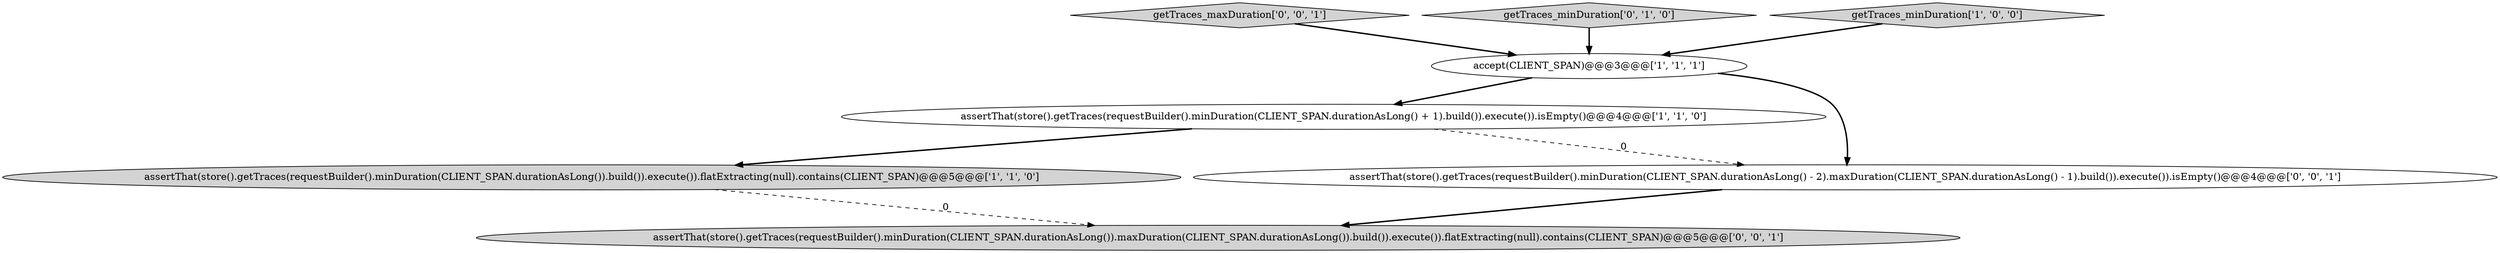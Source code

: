 digraph {
6 [style = filled, label = "getTraces_maxDuration['0', '0', '1']", fillcolor = lightgray, shape = diamond image = "AAA0AAABBB3BBB"];
0 [style = filled, label = "assertThat(store().getTraces(requestBuilder().minDuration(CLIENT_SPAN.durationAsLong()).build()).execute()).flatExtracting(null).contains(CLIENT_SPAN)@@@5@@@['1', '1', '0']", fillcolor = lightgray, shape = ellipse image = "AAA0AAABBB1BBB"];
3 [style = filled, label = "accept(CLIENT_SPAN)@@@3@@@['1', '1', '1']", fillcolor = white, shape = ellipse image = "AAA0AAABBB1BBB"];
4 [style = filled, label = "getTraces_minDuration['0', '1', '0']", fillcolor = lightgray, shape = diamond image = "AAA0AAABBB2BBB"];
7 [style = filled, label = "assertThat(store().getTraces(requestBuilder().minDuration(CLIENT_SPAN.durationAsLong()).maxDuration(CLIENT_SPAN.durationAsLong()).build()).execute()).flatExtracting(null).contains(CLIENT_SPAN)@@@5@@@['0', '0', '1']", fillcolor = lightgray, shape = ellipse image = "AAA0AAABBB3BBB"];
1 [style = filled, label = "assertThat(store().getTraces(requestBuilder().minDuration(CLIENT_SPAN.durationAsLong() + 1).build()).execute()).isEmpty()@@@4@@@['1', '1', '0']", fillcolor = white, shape = ellipse image = "AAA0AAABBB1BBB"];
2 [style = filled, label = "getTraces_minDuration['1', '0', '0']", fillcolor = lightgray, shape = diamond image = "AAA0AAABBB1BBB"];
5 [style = filled, label = "assertThat(store().getTraces(requestBuilder().minDuration(CLIENT_SPAN.durationAsLong() - 2).maxDuration(CLIENT_SPAN.durationAsLong() - 1).build()).execute()).isEmpty()@@@4@@@['0', '0', '1']", fillcolor = white, shape = ellipse image = "AAA0AAABBB3BBB"];
5->7 [style = bold, label=""];
4->3 [style = bold, label=""];
6->3 [style = bold, label=""];
3->5 [style = bold, label=""];
1->0 [style = bold, label=""];
1->5 [style = dashed, label="0"];
3->1 [style = bold, label=""];
0->7 [style = dashed, label="0"];
2->3 [style = bold, label=""];
}
